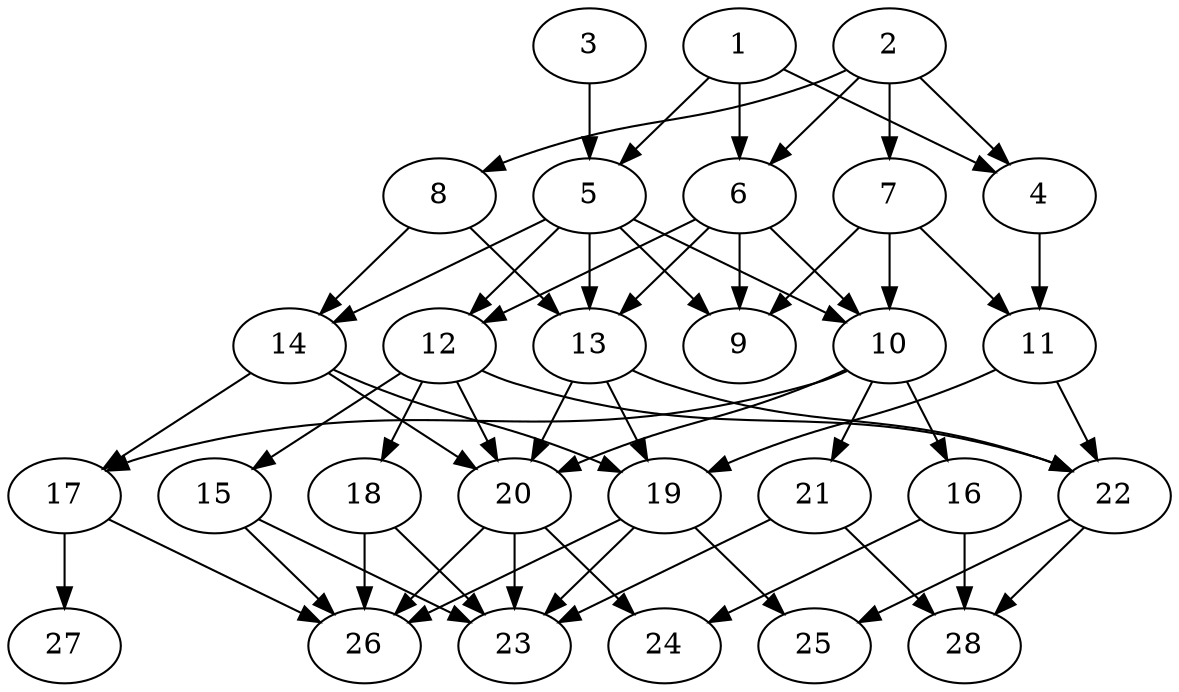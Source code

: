 // DAG (tier=2-normal, mode=compute, n=28, ccr=0.355, fat=0.571, density=0.540, regular=0.532, jump=0.147, mindata=524288, maxdata=8388608)
// DAG automatically generated by daggen at Sun Aug 24 16:33:33 2025
// /home/ermia/Project/Environments/daggen/bin/daggen --dot --ccr 0.355 --fat 0.571 --regular 0.532 --density 0.540 --jump 0.147 --mindata 524288 --maxdata 8388608 -n 28 
digraph G {
  1 [size="4405690510292160", alpha="0.13", expect_size="2202845255146080"]
  1 -> 4 [size ="83024704176128"]
  1 -> 5 [size ="83024704176128"]
  1 -> 6 [size ="83024704176128"]
  2 [size="25197874814415536128", alpha="0.04", expect_size="12598937407207768064"]
  2 -> 4 [size ="68759482007552"]
  2 -> 6 [size ="68759482007552"]
  2 -> 7 [size ="68759482007552"]
  2 -> 8 [size ="68759482007552"]
  3 [size="440927686123812928", alpha="0.13", expect_size="220463843061906464"]
  3 -> 5 [size ="231122936004608"]
  4 [size="658521766311680768", alpha="0.01", expect_size="329260883155840384"]
  4 -> 11 [size ="557465817055232"]
  5 [size="34851924851601888", alpha="0.19", expect_size="17425962425800944"]
  5 -> 9 [size ="52010208460800"]
  5 -> 10 [size ="52010208460800"]
  5 -> 12 [size ="52010208460800"]
  5 -> 13 [size ="52010208460800"]
  5 -> 14 [size ="52010208460800"]
  6 [size="335834547982620950528", alpha="0.09", expect_size="167917273991310475264"]
  6 -> 9 [size ="386521421053952"]
  6 -> 10 [size ="386521421053952"]
  6 -> 12 [size ="386521421053952"]
  6 -> 13 [size ="386521421053952"]
  7 [size="11987605776236544000", alpha="0.13", expect_size="5993802888118272000"]
  7 -> 9 [size ="41902984396800"]
  7 -> 10 [size ="41902984396800"]
  7 -> 11 [size ="41902984396800"]
  8 [size="1396254694429638", alpha="0.11", expect_size="698127347214819"]
  8 -> 13 [size ="36362300424192"]
  8 -> 14 [size ="36362300424192"]
  9 [size="1569945713544142", alpha="0.13", expect_size="784972856772071"]
  10 [size="69123493055296744", alpha="0.18", expect_size="34561746527648372"]
  10 -> 16 [size ="67993098780672"]
  10 -> 17 [size ="67993098780672"]
  10 -> 20 [size ="67993098780672"]
  10 -> 21 [size ="67993098780672"]
  11 [size="12417570750914148", alpha="0.18", expect_size="6208785375457074"]
  11 -> 19 [size ="461099937824768"]
  11 -> 22 [size ="461099937824768"]
  12 [size="13728896237724770", alpha="0.18", expect_size="6864448118862385"]
  12 -> 15 [size ="256809591898112"]
  12 -> 18 [size ="256809591898112"]
  12 -> 20 [size ="256809591898112"]
  12 -> 22 [size ="256809591898112"]
  13 [size="803728705156253056", alpha="0.15", expect_size="401864352578126528"]
  13 -> 19 [size ="511410345869312"]
  13 -> 20 [size ="511410345869312"]
  13 -> 22 [size ="511410345869312"]
  14 [size="14854670943228582", alpha="0.03", expect_size="7427335471614291"]
  14 -> 17 [size ="487590994116608"]
  14 -> 19 [size ="487590994116608"]
  14 -> 20 [size ="487590994116608"]
  15 [size="497684837727004000256", alpha="0.03", expect_size="248842418863502000128"]
  15 -> 23 [size ="502411525357568"]
  15 -> 26 [size ="502411525357568"]
  16 [size="2252390583363177", alpha="0.13", expect_size="1126195291681588"]
  16 -> 24 [size ="73547296800768"]
  16 -> 28 [size ="73547296800768"]
  17 [size="138613516930264334336", alpha="0.18", expect_size="69306758465132167168"]
  17 -> 26 [size ="214269509500928"]
  17 -> 27 [size ="214269509500928"]
  18 [size="23514179620496552", alpha="0.02", expect_size="11757089810248276"]
  18 -> 23 [size ="32886698803200"]
  18 -> 26 [size ="32886698803200"]
  19 [size="4911479540901149", alpha="0.03", expect_size="2455739770450574"]
  19 -> 23 [size ="158806424158208"]
  19 -> 25 [size ="158806424158208"]
  19 -> 26 [size ="158806424158208"]
  20 [size="102348998761123312", alpha="0.03", expect_size="51174499380561656"]
  20 -> 23 [size ="40970800332800"]
  20 -> 24 [size ="40970800332800"]
  20 -> 26 [size ="40970800332800"]
  21 [size="44130083358034100224", alpha="0.06", expect_size="22065041679017050112"]
  21 -> 23 [size ="99903296503808"]
  21 -> 28 [size ="99903296503808"]
  22 [size="1081175632209888", alpha="0.05", expect_size="540587816104944"]
  22 -> 25 [size ="68615457996800"]
  22 -> 28 [size ="68615457996800"]
  23 [size="459539173988886380544", alpha="0.05", expect_size="229769586994443190272"]
  24 [size="190492098543029846016", alpha="0.05", expect_size="95246049271514923008"]
  25 [size="523510774744175424", alpha="0.04", expect_size="261755387372087712"]
  26 [size="6207920128735144", alpha="0.18", expect_size="3103960064367572"]
  27 [size="96296292047930640", alpha="0.12", expect_size="48148146023965320"]
  28 [size="6875995458011922432", alpha="0.11", expect_size="3437997729005961216"]
}